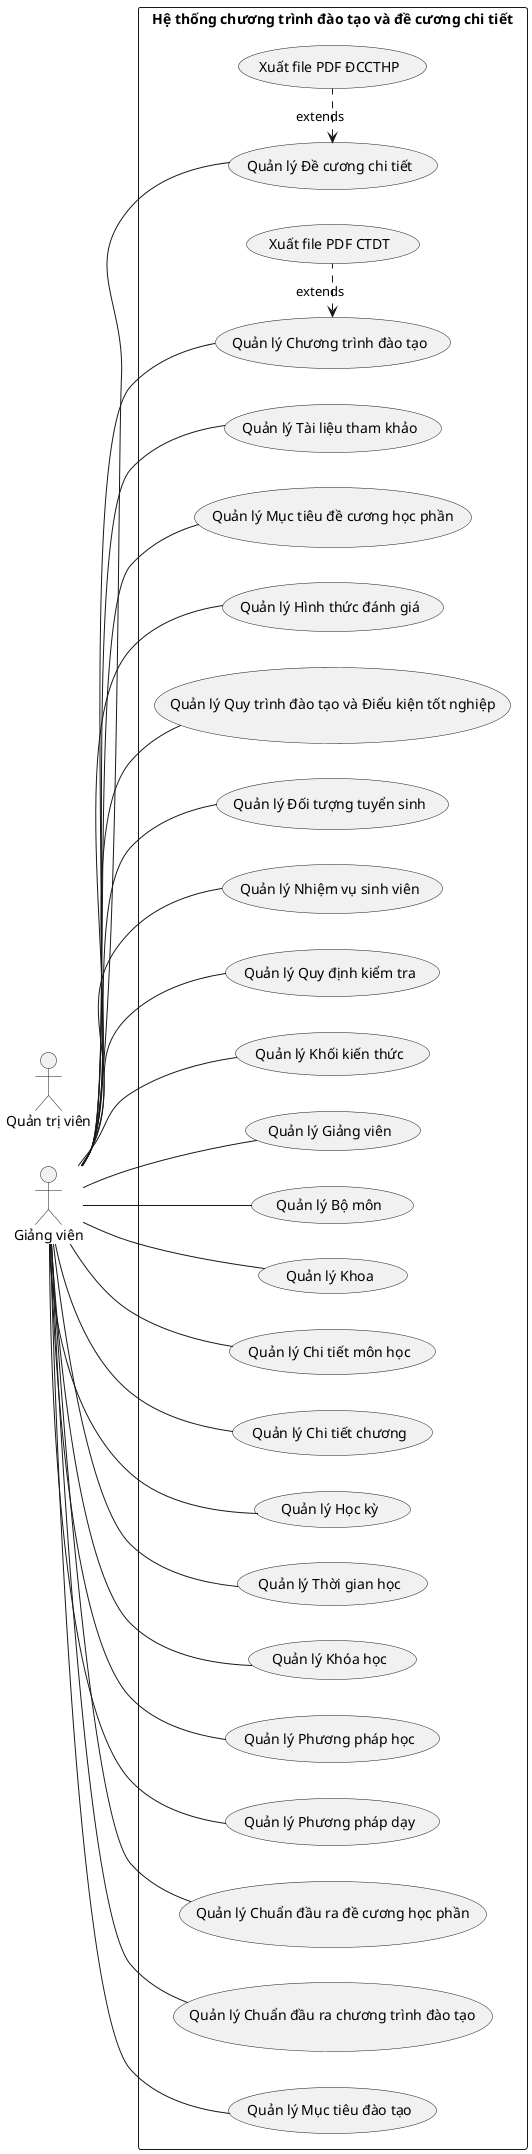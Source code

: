 @startuml uc
left to right direction
skinparam packageStyle rectangle
actor "Quản trị viên" as ad
actor "Giảng viên" as urs
rectangle "Hệ thống chương trình đào tạo và đề cương chi tiết"{
 urs -- (Quản lý Đề cương chi tiết)
 (Quản lý Đề cương chi tiết) <. (Xuất file PDF ĐCCTHP) : extends
 urs -- (Quản lý Chương trình đào tạo)
 (Quản lý Chương trình đào tạo) <. (Xuất file PDF CTDT) : extends 
 urs -- (Quản lý Tài liệu tham khảo)
urs -- (Quản lý Mục tiêu đề cương học phần)
urs -- (Quản lý Hình thức đánh giá)
urs -- (Quản lý Quy trình đào tạo và Điểu kiện tốt nghiệp)
urs -- (Quản lý Đối tượng tuyển sinh)
urs -- (Quản lý Nhiệm vụ sinh viên)
urs -- (Quản lý Quy định kiểm tra)
urs -- (Quản lý Khối kiến thức)
urs -- (Quản lý Giảng viên)
urs -- (Quản lý Bộ môn)
urs -- (Quản lý Khoa)
urs -- (Quản lý Chi tiết môn học)
urs -- (Quản lý Chi tiết chương)
urs -- (Quản lý Học kỳ)
urs -- (Quản lý Thời gian học)
urs -- (Quản lý Khóa học)
urs -- (Quản lý Phương pháp học)
urs -- (Quản lý Phương pháp dạy)
urs -- (Quản lý Chuẩn đầu ra đề cương học phần)
urs -- (Quản lý Chuẩn đầu ra chương trình đào tạo)
urs -- (Quản lý Mục tiêu đào tạo)
}
@enduml